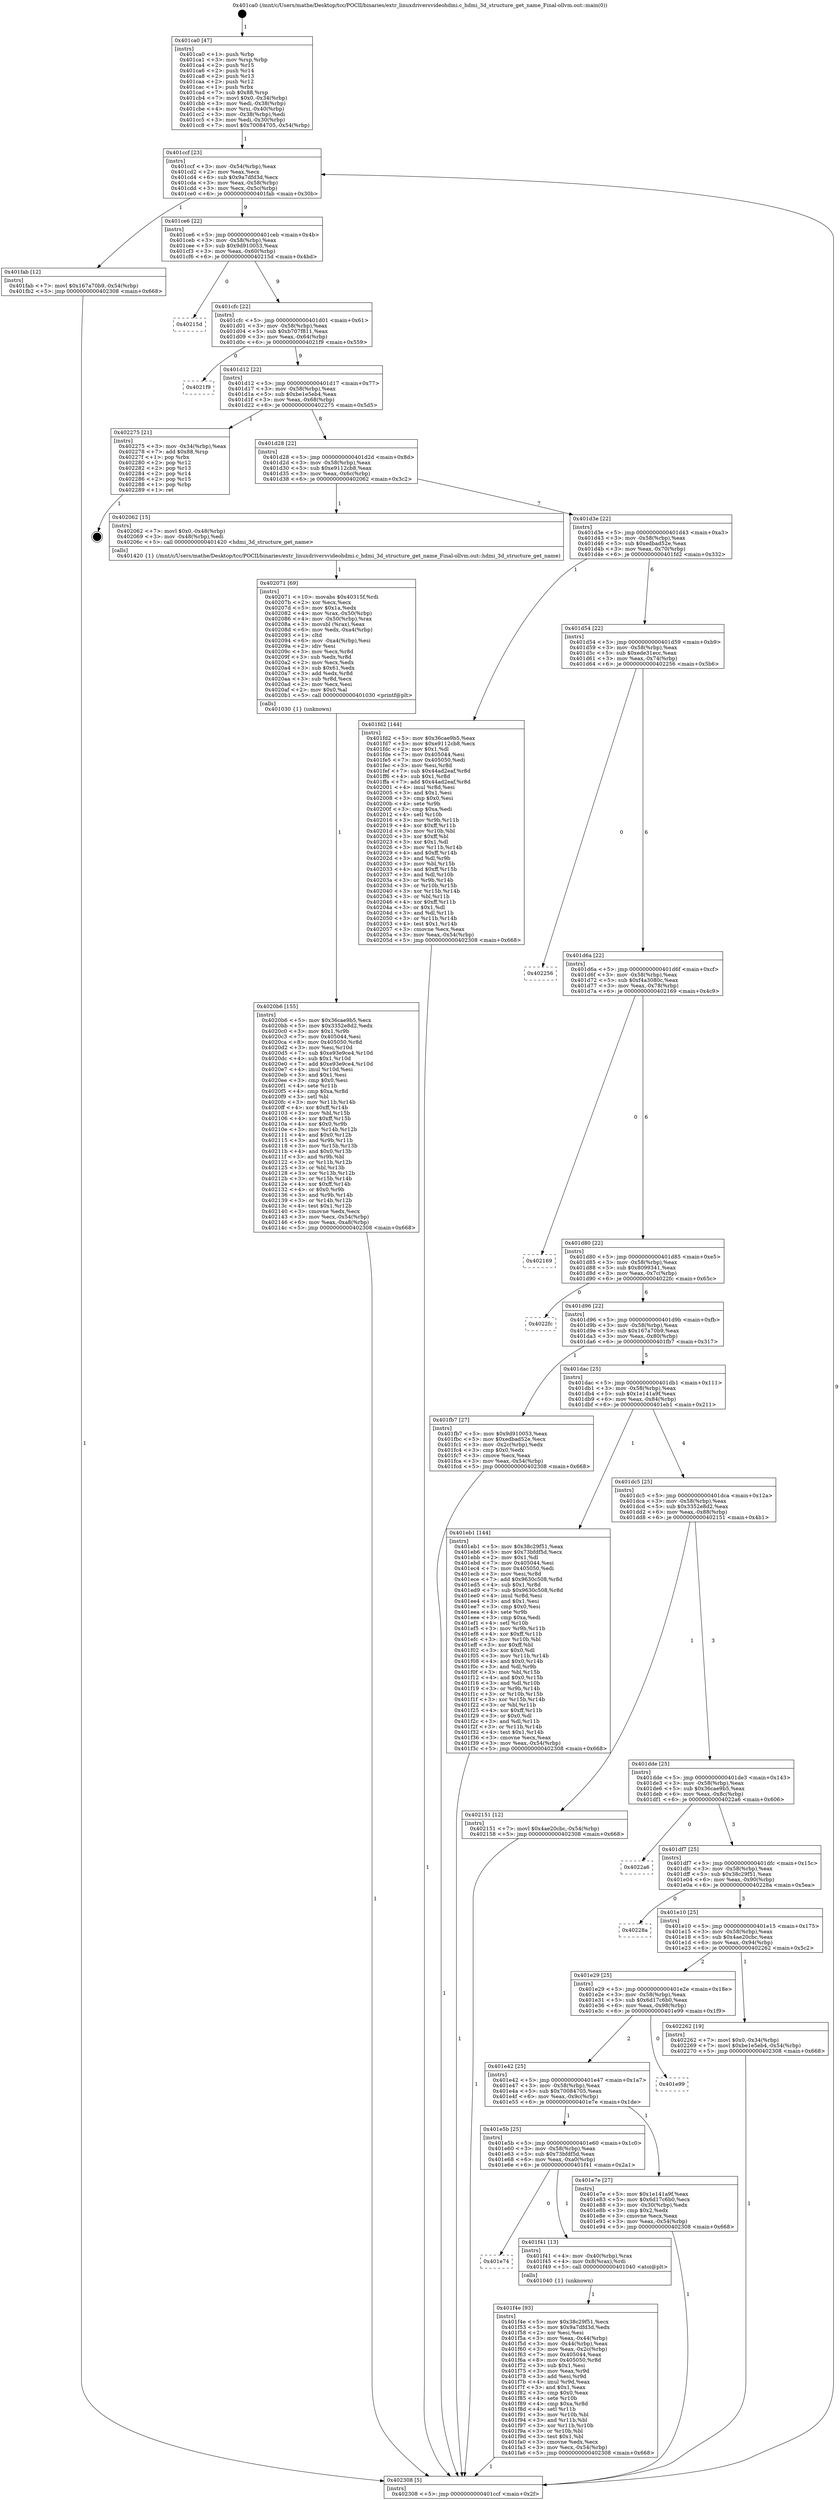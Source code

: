 digraph "0x401ca0" {
  label = "0x401ca0 (/mnt/c/Users/mathe/Desktop/tcc/POCII/binaries/extr_linuxdriversvideohdmi.c_hdmi_3d_structure_get_name_Final-ollvm.out::main(0))"
  labelloc = "t"
  node[shape=record]

  Entry [label="",width=0.3,height=0.3,shape=circle,fillcolor=black,style=filled]
  "0x401ccf" [label="{
     0x401ccf [23]\l
     | [instrs]\l
     &nbsp;&nbsp;0x401ccf \<+3\>: mov -0x54(%rbp),%eax\l
     &nbsp;&nbsp;0x401cd2 \<+2\>: mov %eax,%ecx\l
     &nbsp;&nbsp;0x401cd4 \<+6\>: sub $0x9a7dfd3d,%ecx\l
     &nbsp;&nbsp;0x401cda \<+3\>: mov %eax,-0x58(%rbp)\l
     &nbsp;&nbsp;0x401cdd \<+3\>: mov %ecx,-0x5c(%rbp)\l
     &nbsp;&nbsp;0x401ce0 \<+6\>: je 0000000000401fab \<main+0x30b\>\l
  }"]
  "0x401fab" [label="{
     0x401fab [12]\l
     | [instrs]\l
     &nbsp;&nbsp;0x401fab \<+7\>: movl $0x167a70b9,-0x54(%rbp)\l
     &nbsp;&nbsp;0x401fb2 \<+5\>: jmp 0000000000402308 \<main+0x668\>\l
  }"]
  "0x401ce6" [label="{
     0x401ce6 [22]\l
     | [instrs]\l
     &nbsp;&nbsp;0x401ce6 \<+5\>: jmp 0000000000401ceb \<main+0x4b\>\l
     &nbsp;&nbsp;0x401ceb \<+3\>: mov -0x58(%rbp),%eax\l
     &nbsp;&nbsp;0x401cee \<+5\>: sub $0x9d910053,%eax\l
     &nbsp;&nbsp;0x401cf3 \<+3\>: mov %eax,-0x60(%rbp)\l
     &nbsp;&nbsp;0x401cf6 \<+6\>: je 000000000040215d \<main+0x4bd\>\l
  }"]
  Exit [label="",width=0.3,height=0.3,shape=circle,fillcolor=black,style=filled,peripheries=2]
  "0x40215d" [label="{
     0x40215d\l
  }", style=dashed]
  "0x401cfc" [label="{
     0x401cfc [22]\l
     | [instrs]\l
     &nbsp;&nbsp;0x401cfc \<+5\>: jmp 0000000000401d01 \<main+0x61\>\l
     &nbsp;&nbsp;0x401d01 \<+3\>: mov -0x58(%rbp),%eax\l
     &nbsp;&nbsp;0x401d04 \<+5\>: sub $0xb707f811,%eax\l
     &nbsp;&nbsp;0x401d09 \<+3\>: mov %eax,-0x64(%rbp)\l
     &nbsp;&nbsp;0x401d0c \<+6\>: je 00000000004021f9 \<main+0x559\>\l
  }"]
  "0x4020b6" [label="{
     0x4020b6 [155]\l
     | [instrs]\l
     &nbsp;&nbsp;0x4020b6 \<+5\>: mov $0x36cae9b5,%ecx\l
     &nbsp;&nbsp;0x4020bb \<+5\>: mov $0x3352e8d2,%edx\l
     &nbsp;&nbsp;0x4020c0 \<+3\>: mov $0x1,%r9b\l
     &nbsp;&nbsp;0x4020c3 \<+7\>: mov 0x405044,%esi\l
     &nbsp;&nbsp;0x4020ca \<+8\>: mov 0x405050,%r8d\l
     &nbsp;&nbsp;0x4020d2 \<+3\>: mov %esi,%r10d\l
     &nbsp;&nbsp;0x4020d5 \<+7\>: sub $0xe93e9ce4,%r10d\l
     &nbsp;&nbsp;0x4020dc \<+4\>: sub $0x1,%r10d\l
     &nbsp;&nbsp;0x4020e0 \<+7\>: add $0xe93e9ce4,%r10d\l
     &nbsp;&nbsp;0x4020e7 \<+4\>: imul %r10d,%esi\l
     &nbsp;&nbsp;0x4020eb \<+3\>: and $0x1,%esi\l
     &nbsp;&nbsp;0x4020ee \<+3\>: cmp $0x0,%esi\l
     &nbsp;&nbsp;0x4020f1 \<+4\>: sete %r11b\l
     &nbsp;&nbsp;0x4020f5 \<+4\>: cmp $0xa,%r8d\l
     &nbsp;&nbsp;0x4020f9 \<+3\>: setl %bl\l
     &nbsp;&nbsp;0x4020fc \<+3\>: mov %r11b,%r14b\l
     &nbsp;&nbsp;0x4020ff \<+4\>: xor $0xff,%r14b\l
     &nbsp;&nbsp;0x402103 \<+3\>: mov %bl,%r15b\l
     &nbsp;&nbsp;0x402106 \<+4\>: xor $0xff,%r15b\l
     &nbsp;&nbsp;0x40210a \<+4\>: xor $0x0,%r9b\l
     &nbsp;&nbsp;0x40210e \<+3\>: mov %r14b,%r12b\l
     &nbsp;&nbsp;0x402111 \<+4\>: and $0x0,%r12b\l
     &nbsp;&nbsp;0x402115 \<+3\>: and %r9b,%r11b\l
     &nbsp;&nbsp;0x402118 \<+3\>: mov %r15b,%r13b\l
     &nbsp;&nbsp;0x40211b \<+4\>: and $0x0,%r13b\l
     &nbsp;&nbsp;0x40211f \<+3\>: and %r9b,%bl\l
     &nbsp;&nbsp;0x402122 \<+3\>: or %r11b,%r12b\l
     &nbsp;&nbsp;0x402125 \<+3\>: or %bl,%r13b\l
     &nbsp;&nbsp;0x402128 \<+3\>: xor %r13b,%r12b\l
     &nbsp;&nbsp;0x40212b \<+3\>: or %r15b,%r14b\l
     &nbsp;&nbsp;0x40212e \<+4\>: xor $0xff,%r14b\l
     &nbsp;&nbsp;0x402132 \<+4\>: or $0x0,%r9b\l
     &nbsp;&nbsp;0x402136 \<+3\>: and %r9b,%r14b\l
     &nbsp;&nbsp;0x402139 \<+3\>: or %r14b,%r12b\l
     &nbsp;&nbsp;0x40213c \<+4\>: test $0x1,%r12b\l
     &nbsp;&nbsp;0x402140 \<+3\>: cmovne %edx,%ecx\l
     &nbsp;&nbsp;0x402143 \<+3\>: mov %ecx,-0x54(%rbp)\l
     &nbsp;&nbsp;0x402146 \<+6\>: mov %eax,-0xa8(%rbp)\l
     &nbsp;&nbsp;0x40214c \<+5\>: jmp 0000000000402308 \<main+0x668\>\l
  }"]
  "0x4021f9" [label="{
     0x4021f9\l
  }", style=dashed]
  "0x401d12" [label="{
     0x401d12 [22]\l
     | [instrs]\l
     &nbsp;&nbsp;0x401d12 \<+5\>: jmp 0000000000401d17 \<main+0x77\>\l
     &nbsp;&nbsp;0x401d17 \<+3\>: mov -0x58(%rbp),%eax\l
     &nbsp;&nbsp;0x401d1a \<+5\>: sub $0xbe1e5eb4,%eax\l
     &nbsp;&nbsp;0x401d1f \<+3\>: mov %eax,-0x68(%rbp)\l
     &nbsp;&nbsp;0x401d22 \<+6\>: je 0000000000402275 \<main+0x5d5\>\l
  }"]
  "0x402071" [label="{
     0x402071 [69]\l
     | [instrs]\l
     &nbsp;&nbsp;0x402071 \<+10\>: movabs $0x40315f,%rdi\l
     &nbsp;&nbsp;0x40207b \<+2\>: xor %ecx,%ecx\l
     &nbsp;&nbsp;0x40207d \<+5\>: mov $0x1a,%edx\l
     &nbsp;&nbsp;0x402082 \<+4\>: mov %rax,-0x50(%rbp)\l
     &nbsp;&nbsp;0x402086 \<+4\>: mov -0x50(%rbp),%rax\l
     &nbsp;&nbsp;0x40208a \<+3\>: movsbl (%rax),%eax\l
     &nbsp;&nbsp;0x40208d \<+6\>: mov %edx,-0xa4(%rbp)\l
     &nbsp;&nbsp;0x402093 \<+1\>: cltd\l
     &nbsp;&nbsp;0x402094 \<+6\>: mov -0xa4(%rbp),%esi\l
     &nbsp;&nbsp;0x40209a \<+2\>: idiv %esi\l
     &nbsp;&nbsp;0x40209c \<+3\>: mov %ecx,%r8d\l
     &nbsp;&nbsp;0x40209f \<+3\>: sub %edx,%r8d\l
     &nbsp;&nbsp;0x4020a2 \<+2\>: mov %ecx,%edx\l
     &nbsp;&nbsp;0x4020a4 \<+3\>: sub $0x61,%edx\l
     &nbsp;&nbsp;0x4020a7 \<+3\>: add %edx,%r8d\l
     &nbsp;&nbsp;0x4020aa \<+3\>: sub %r8d,%ecx\l
     &nbsp;&nbsp;0x4020ad \<+2\>: mov %ecx,%esi\l
     &nbsp;&nbsp;0x4020af \<+2\>: mov $0x0,%al\l
     &nbsp;&nbsp;0x4020b1 \<+5\>: call 0000000000401030 \<printf@plt\>\l
     | [calls]\l
     &nbsp;&nbsp;0x401030 \{1\} (unknown)\l
  }"]
  "0x402275" [label="{
     0x402275 [21]\l
     | [instrs]\l
     &nbsp;&nbsp;0x402275 \<+3\>: mov -0x34(%rbp),%eax\l
     &nbsp;&nbsp;0x402278 \<+7\>: add $0x88,%rsp\l
     &nbsp;&nbsp;0x40227f \<+1\>: pop %rbx\l
     &nbsp;&nbsp;0x402280 \<+2\>: pop %r12\l
     &nbsp;&nbsp;0x402282 \<+2\>: pop %r13\l
     &nbsp;&nbsp;0x402284 \<+2\>: pop %r14\l
     &nbsp;&nbsp;0x402286 \<+2\>: pop %r15\l
     &nbsp;&nbsp;0x402288 \<+1\>: pop %rbp\l
     &nbsp;&nbsp;0x402289 \<+1\>: ret\l
  }"]
  "0x401d28" [label="{
     0x401d28 [22]\l
     | [instrs]\l
     &nbsp;&nbsp;0x401d28 \<+5\>: jmp 0000000000401d2d \<main+0x8d\>\l
     &nbsp;&nbsp;0x401d2d \<+3\>: mov -0x58(%rbp),%eax\l
     &nbsp;&nbsp;0x401d30 \<+5\>: sub $0xe9112cb8,%eax\l
     &nbsp;&nbsp;0x401d35 \<+3\>: mov %eax,-0x6c(%rbp)\l
     &nbsp;&nbsp;0x401d38 \<+6\>: je 0000000000402062 \<main+0x3c2\>\l
  }"]
  "0x401f4e" [label="{
     0x401f4e [93]\l
     | [instrs]\l
     &nbsp;&nbsp;0x401f4e \<+5\>: mov $0x38c29f51,%ecx\l
     &nbsp;&nbsp;0x401f53 \<+5\>: mov $0x9a7dfd3d,%edx\l
     &nbsp;&nbsp;0x401f58 \<+2\>: xor %esi,%esi\l
     &nbsp;&nbsp;0x401f5a \<+3\>: mov %eax,-0x44(%rbp)\l
     &nbsp;&nbsp;0x401f5d \<+3\>: mov -0x44(%rbp),%eax\l
     &nbsp;&nbsp;0x401f60 \<+3\>: mov %eax,-0x2c(%rbp)\l
     &nbsp;&nbsp;0x401f63 \<+7\>: mov 0x405044,%eax\l
     &nbsp;&nbsp;0x401f6a \<+8\>: mov 0x405050,%r8d\l
     &nbsp;&nbsp;0x401f72 \<+3\>: sub $0x1,%esi\l
     &nbsp;&nbsp;0x401f75 \<+3\>: mov %eax,%r9d\l
     &nbsp;&nbsp;0x401f78 \<+3\>: add %esi,%r9d\l
     &nbsp;&nbsp;0x401f7b \<+4\>: imul %r9d,%eax\l
     &nbsp;&nbsp;0x401f7f \<+3\>: and $0x1,%eax\l
     &nbsp;&nbsp;0x401f82 \<+3\>: cmp $0x0,%eax\l
     &nbsp;&nbsp;0x401f85 \<+4\>: sete %r10b\l
     &nbsp;&nbsp;0x401f89 \<+4\>: cmp $0xa,%r8d\l
     &nbsp;&nbsp;0x401f8d \<+4\>: setl %r11b\l
     &nbsp;&nbsp;0x401f91 \<+3\>: mov %r10b,%bl\l
     &nbsp;&nbsp;0x401f94 \<+3\>: and %r11b,%bl\l
     &nbsp;&nbsp;0x401f97 \<+3\>: xor %r11b,%r10b\l
     &nbsp;&nbsp;0x401f9a \<+3\>: or %r10b,%bl\l
     &nbsp;&nbsp;0x401f9d \<+3\>: test $0x1,%bl\l
     &nbsp;&nbsp;0x401fa0 \<+3\>: cmovne %edx,%ecx\l
     &nbsp;&nbsp;0x401fa3 \<+3\>: mov %ecx,-0x54(%rbp)\l
     &nbsp;&nbsp;0x401fa6 \<+5\>: jmp 0000000000402308 \<main+0x668\>\l
  }"]
  "0x402062" [label="{
     0x402062 [15]\l
     | [instrs]\l
     &nbsp;&nbsp;0x402062 \<+7\>: movl $0x0,-0x48(%rbp)\l
     &nbsp;&nbsp;0x402069 \<+3\>: mov -0x48(%rbp),%edi\l
     &nbsp;&nbsp;0x40206c \<+5\>: call 0000000000401420 \<hdmi_3d_structure_get_name\>\l
     | [calls]\l
     &nbsp;&nbsp;0x401420 \{1\} (/mnt/c/Users/mathe/Desktop/tcc/POCII/binaries/extr_linuxdriversvideohdmi.c_hdmi_3d_structure_get_name_Final-ollvm.out::hdmi_3d_structure_get_name)\l
  }"]
  "0x401d3e" [label="{
     0x401d3e [22]\l
     | [instrs]\l
     &nbsp;&nbsp;0x401d3e \<+5\>: jmp 0000000000401d43 \<main+0xa3\>\l
     &nbsp;&nbsp;0x401d43 \<+3\>: mov -0x58(%rbp),%eax\l
     &nbsp;&nbsp;0x401d46 \<+5\>: sub $0xedbad52e,%eax\l
     &nbsp;&nbsp;0x401d4b \<+3\>: mov %eax,-0x70(%rbp)\l
     &nbsp;&nbsp;0x401d4e \<+6\>: je 0000000000401fd2 \<main+0x332\>\l
  }"]
  "0x401e74" [label="{
     0x401e74\l
  }", style=dashed]
  "0x401fd2" [label="{
     0x401fd2 [144]\l
     | [instrs]\l
     &nbsp;&nbsp;0x401fd2 \<+5\>: mov $0x36cae9b5,%eax\l
     &nbsp;&nbsp;0x401fd7 \<+5\>: mov $0xe9112cb8,%ecx\l
     &nbsp;&nbsp;0x401fdc \<+2\>: mov $0x1,%dl\l
     &nbsp;&nbsp;0x401fde \<+7\>: mov 0x405044,%esi\l
     &nbsp;&nbsp;0x401fe5 \<+7\>: mov 0x405050,%edi\l
     &nbsp;&nbsp;0x401fec \<+3\>: mov %esi,%r8d\l
     &nbsp;&nbsp;0x401fef \<+7\>: sub $0x44ad2eaf,%r8d\l
     &nbsp;&nbsp;0x401ff6 \<+4\>: sub $0x1,%r8d\l
     &nbsp;&nbsp;0x401ffa \<+7\>: add $0x44ad2eaf,%r8d\l
     &nbsp;&nbsp;0x402001 \<+4\>: imul %r8d,%esi\l
     &nbsp;&nbsp;0x402005 \<+3\>: and $0x1,%esi\l
     &nbsp;&nbsp;0x402008 \<+3\>: cmp $0x0,%esi\l
     &nbsp;&nbsp;0x40200b \<+4\>: sete %r9b\l
     &nbsp;&nbsp;0x40200f \<+3\>: cmp $0xa,%edi\l
     &nbsp;&nbsp;0x402012 \<+4\>: setl %r10b\l
     &nbsp;&nbsp;0x402016 \<+3\>: mov %r9b,%r11b\l
     &nbsp;&nbsp;0x402019 \<+4\>: xor $0xff,%r11b\l
     &nbsp;&nbsp;0x40201d \<+3\>: mov %r10b,%bl\l
     &nbsp;&nbsp;0x402020 \<+3\>: xor $0xff,%bl\l
     &nbsp;&nbsp;0x402023 \<+3\>: xor $0x1,%dl\l
     &nbsp;&nbsp;0x402026 \<+3\>: mov %r11b,%r14b\l
     &nbsp;&nbsp;0x402029 \<+4\>: and $0xff,%r14b\l
     &nbsp;&nbsp;0x40202d \<+3\>: and %dl,%r9b\l
     &nbsp;&nbsp;0x402030 \<+3\>: mov %bl,%r15b\l
     &nbsp;&nbsp;0x402033 \<+4\>: and $0xff,%r15b\l
     &nbsp;&nbsp;0x402037 \<+3\>: and %dl,%r10b\l
     &nbsp;&nbsp;0x40203a \<+3\>: or %r9b,%r14b\l
     &nbsp;&nbsp;0x40203d \<+3\>: or %r10b,%r15b\l
     &nbsp;&nbsp;0x402040 \<+3\>: xor %r15b,%r14b\l
     &nbsp;&nbsp;0x402043 \<+3\>: or %bl,%r11b\l
     &nbsp;&nbsp;0x402046 \<+4\>: xor $0xff,%r11b\l
     &nbsp;&nbsp;0x40204a \<+3\>: or $0x1,%dl\l
     &nbsp;&nbsp;0x40204d \<+3\>: and %dl,%r11b\l
     &nbsp;&nbsp;0x402050 \<+3\>: or %r11b,%r14b\l
     &nbsp;&nbsp;0x402053 \<+4\>: test $0x1,%r14b\l
     &nbsp;&nbsp;0x402057 \<+3\>: cmovne %ecx,%eax\l
     &nbsp;&nbsp;0x40205a \<+3\>: mov %eax,-0x54(%rbp)\l
     &nbsp;&nbsp;0x40205d \<+5\>: jmp 0000000000402308 \<main+0x668\>\l
  }"]
  "0x401d54" [label="{
     0x401d54 [22]\l
     | [instrs]\l
     &nbsp;&nbsp;0x401d54 \<+5\>: jmp 0000000000401d59 \<main+0xb9\>\l
     &nbsp;&nbsp;0x401d59 \<+3\>: mov -0x58(%rbp),%eax\l
     &nbsp;&nbsp;0x401d5c \<+5\>: sub $0xede31ecc,%eax\l
     &nbsp;&nbsp;0x401d61 \<+3\>: mov %eax,-0x74(%rbp)\l
     &nbsp;&nbsp;0x401d64 \<+6\>: je 0000000000402256 \<main+0x5b6\>\l
  }"]
  "0x401f41" [label="{
     0x401f41 [13]\l
     | [instrs]\l
     &nbsp;&nbsp;0x401f41 \<+4\>: mov -0x40(%rbp),%rax\l
     &nbsp;&nbsp;0x401f45 \<+4\>: mov 0x8(%rax),%rdi\l
     &nbsp;&nbsp;0x401f49 \<+5\>: call 0000000000401040 \<atoi@plt\>\l
     | [calls]\l
     &nbsp;&nbsp;0x401040 \{1\} (unknown)\l
  }"]
  "0x402256" [label="{
     0x402256\l
  }", style=dashed]
  "0x401d6a" [label="{
     0x401d6a [22]\l
     | [instrs]\l
     &nbsp;&nbsp;0x401d6a \<+5\>: jmp 0000000000401d6f \<main+0xcf\>\l
     &nbsp;&nbsp;0x401d6f \<+3\>: mov -0x58(%rbp),%eax\l
     &nbsp;&nbsp;0x401d72 \<+5\>: sub $0xf4a3080c,%eax\l
     &nbsp;&nbsp;0x401d77 \<+3\>: mov %eax,-0x78(%rbp)\l
     &nbsp;&nbsp;0x401d7a \<+6\>: je 0000000000402169 \<main+0x4c9\>\l
  }"]
  "0x401ca0" [label="{
     0x401ca0 [47]\l
     | [instrs]\l
     &nbsp;&nbsp;0x401ca0 \<+1\>: push %rbp\l
     &nbsp;&nbsp;0x401ca1 \<+3\>: mov %rsp,%rbp\l
     &nbsp;&nbsp;0x401ca4 \<+2\>: push %r15\l
     &nbsp;&nbsp;0x401ca6 \<+2\>: push %r14\l
     &nbsp;&nbsp;0x401ca8 \<+2\>: push %r13\l
     &nbsp;&nbsp;0x401caa \<+2\>: push %r12\l
     &nbsp;&nbsp;0x401cac \<+1\>: push %rbx\l
     &nbsp;&nbsp;0x401cad \<+7\>: sub $0x88,%rsp\l
     &nbsp;&nbsp;0x401cb4 \<+7\>: movl $0x0,-0x34(%rbp)\l
     &nbsp;&nbsp;0x401cbb \<+3\>: mov %edi,-0x38(%rbp)\l
     &nbsp;&nbsp;0x401cbe \<+4\>: mov %rsi,-0x40(%rbp)\l
     &nbsp;&nbsp;0x401cc2 \<+3\>: mov -0x38(%rbp),%edi\l
     &nbsp;&nbsp;0x401cc5 \<+3\>: mov %edi,-0x30(%rbp)\l
     &nbsp;&nbsp;0x401cc8 \<+7\>: movl $0x70084705,-0x54(%rbp)\l
  }"]
  "0x402169" [label="{
     0x402169\l
  }", style=dashed]
  "0x401d80" [label="{
     0x401d80 [22]\l
     | [instrs]\l
     &nbsp;&nbsp;0x401d80 \<+5\>: jmp 0000000000401d85 \<main+0xe5\>\l
     &nbsp;&nbsp;0x401d85 \<+3\>: mov -0x58(%rbp),%eax\l
     &nbsp;&nbsp;0x401d88 \<+5\>: sub $0x8099341,%eax\l
     &nbsp;&nbsp;0x401d8d \<+3\>: mov %eax,-0x7c(%rbp)\l
     &nbsp;&nbsp;0x401d90 \<+6\>: je 00000000004022fc \<main+0x65c\>\l
  }"]
  "0x402308" [label="{
     0x402308 [5]\l
     | [instrs]\l
     &nbsp;&nbsp;0x402308 \<+5\>: jmp 0000000000401ccf \<main+0x2f\>\l
  }"]
  "0x4022fc" [label="{
     0x4022fc\l
  }", style=dashed]
  "0x401d96" [label="{
     0x401d96 [22]\l
     | [instrs]\l
     &nbsp;&nbsp;0x401d96 \<+5\>: jmp 0000000000401d9b \<main+0xfb\>\l
     &nbsp;&nbsp;0x401d9b \<+3\>: mov -0x58(%rbp),%eax\l
     &nbsp;&nbsp;0x401d9e \<+5\>: sub $0x167a70b9,%eax\l
     &nbsp;&nbsp;0x401da3 \<+3\>: mov %eax,-0x80(%rbp)\l
     &nbsp;&nbsp;0x401da6 \<+6\>: je 0000000000401fb7 \<main+0x317\>\l
  }"]
  "0x401e5b" [label="{
     0x401e5b [25]\l
     | [instrs]\l
     &nbsp;&nbsp;0x401e5b \<+5\>: jmp 0000000000401e60 \<main+0x1c0\>\l
     &nbsp;&nbsp;0x401e60 \<+3\>: mov -0x58(%rbp),%eax\l
     &nbsp;&nbsp;0x401e63 \<+5\>: sub $0x73bfdf5d,%eax\l
     &nbsp;&nbsp;0x401e68 \<+6\>: mov %eax,-0xa0(%rbp)\l
     &nbsp;&nbsp;0x401e6e \<+6\>: je 0000000000401f41 \<main+0x2a1\>\l
  }"]
  "0x401fb7" [label="{
     0x401fb7 [27]\l
     | [instrs]\l
     &nbsp;&nbsp;0x401fb7 \<+5\>: mov $0x9d910053,%eax\l
     &nbsp;&nbsp;0x401fbc \<+5\>: mov $0xedbad52e,%ecx\l
     &nbsp;&nbsp;0x401fc1 \<+3\>: mov -0x2c(%rbp),%edx\l
     &nbsp;&nbsp;0x401fc4 \<+3\>: cmp $0x0,%edx\l
     &nbsp;&nbsp;0x401fc7 \<+3\>: cmove %ecx,%eax\l
     &nbsp;&nbsp;0x401fca \<+3\>: mov %eax,-0x54(%rbp)\l
     &nbsp;&nbsp;0x401fcd \<+5\>: jmp 0000000000402308 \<main+0x668\>\l
  }"]
  "0x401dac" [label="{
     0x401dac [25]\l
     | [instrs]\l
     &nbsp;&nbsp;0x401dac \<+5\>: jmp 0000000000401db1 \<main+0x111\>\l
     &nbsp;&nbsp;0x401db1 \<+3\>: mov -0x58(%rbp),%eax\l
     &nbsp;&nbsp;0x401db4 \<+5\>: sub $0x1e141a9f,%eax\l
     &nbsp;&nbsp;0x401db9 \<+6\>: mov %eax,-0x84(%rbp)\l
     &nbsp;&nbsp;0x401dbf \<+6\>: je 0000000000401eb1 \<main+0x211\>\l
  }"]
  "0x401e7e" [label="{
     0x401e7e [27]\l
     | [instrs]\l
     &nbsp;&nbsp;0x401e7e \<+5\>: mov $0x1e141a9f,%eax\l
     &nbsp;&nbsp;0x401e83 \<+5\>: mov $0x6d17c6b0,%ecx\l
     &nbsp;&nbsp;0x401e88 \<+3\>: mov -0x30(%rbp),%edx\l
     &nbsp;&nbsp;0x401e8b \<+3\>: cmp $0x2,%edx\l
     &nbsp;&nbsp;0x401e8e \<+3\>: cmovne %ecx,%eax\l
     &nbsp;&nbsp;0x401e91 \<+3\>: mov %eax,-0x54(%rbp)\l
     &nbsp;&nbsp;0x401e94 \<+5\>: jmp 0000000000402308 \<main+0x668\>\l
  }"]
  "0x401eb1" [label="{
     0x401eb1 [144]\l
     | [instrs]\l
     &nbsp;&nbsp;0x401eb1 \<+5\>: mov $0x38c29f51,%eax\l
     &nbsp;&nbsp;0x401eb6 \<+5\>: mov $0x73bfdf5d,%ecx\l
     &nbsp;&nbsp;0x401ebb \<+2\>: mov $0x1,%dl\l
     &nbsp;&nbsp;0x401ebd \<+7\>: mov 0x405044,%esi\l
     &nbsp;&nbsp;0x401ec4 \<+7\>: mov 0x405050,%edi\l
     &nbsp;&nbsp;0x401ecb \<+3\>: mov %esi,%r8d\l
     &nbsp;&nbsp;0x401ece \<+7\>: add $0x9630c508,%r8d\l
     &nbsp;&nbsp;0x401ed5 \<+4\>: sub $0x1,%r8d\l
     &nbsp;&nbsp;0x401ed9 \<+7\>: sub $0x9630c508,%r8d\l
     &nbsp;&nbsp;0x401ee0 \<+4\>: imul %r8d,%esi\l
     &nbsp;&nbsp;0x401ee4 \<+3\>: and $0x1,%esi\l
     &nbsp;&nbsp;0x401ee7 \<+3\>: cmp $0x0,%esi\l
     &nbsp;&nbsp;0x401eea \<+4\>: sete %r9b\l
     &nbsp;&nbsp;0x401eee \<+3\>: cmp $0xa,%edi\l
     &nbsp;&nbsp;0x401ef1 \<+4\>: setl %r10b\l
     &nbsp;&nbsp;0x401ef5 \<+3\>: mov %r9b,%r11b\l
     &nbsp;&nbsp;0x401ef8 \<+4\>: xor $0xff,%r11b\l
     &nbsp;&nbsp;0x401efc \<+3\>: mov %r10b,%bl\l
     &nbsp;&nbsp;0x401eff \<+3\>: xor $0xff,%bl\l
     &nbsp;&nbsp;0x401f02 \<+3\>: xor $0x0,%dl\l
     &nbsp;&nbsp;0x401f05 \<+3\>: mov %r11b,%r14b\l
     &nbsp;&nbsp;0x401f08 \<+4\>: and $0x0,%r14b\l
     &nbsp;&nbsp;0x401f0c \<+3\>: and %dl,%r9b\l
     &nbsp;&nbsp;0x401f0f \<+3\>: mov %bl,%r15b\l
     &nbsp;&nbsp;0x401f12 \<+4\>: and $0x0,%r15b\l
     &nbsp;&nbsp;0x401f16 \<+3\>: and %dl,%r10b\l
     &nbsp;&nbsp;0x401f19 \<+3\>: or %r9b,%r14b\l
     &nbsp;&nbsp;0x401f1c \<+3\>: or %r10b,%r15b\l
     &nbsp;&nbsp;0x401f1f \<+3\>: xor %r15b,%r14b\l
     &nbsp;&nbsp;0x401f22 \<+3\>: or %bl,%r11b\l
     &nbsp;&nbsp;0x401f25 \<+4\>: xor $0xff,%r11b\l
     &nbsp;&nbsp;0x401f29 \<+3\>: or $0x0,%dl\l
     &nbsp;&nbsp;0x401f2c \<+3\>: and %dl,%r11b\l
     &nbsp;&nbsp;0x401f2f \<+3\>: or %r11b,%r14b\l
     &nbsp;&nbsp;0x401f32 \<+4\>: test $0x1,%r14b\l
     &nbsp;&nbsp;0x401f36 \<+3\>: cmovne %ecx,%eax\l
     &nbsp;&nbsp;0x401f39 \<+3\>: mov %eax,-0x54(%rbp)\l
     &nbsp;&nbsp;0x401f3c \<+5\>: jmp 0000000000402308 \<main+0x668\>\l
  }"]
  "0x401dc5" [label="{
     0x401dc5 [25]\l
     | [instrs]\l
     &nbsp;&nbsp;0x401dc5 \<+5\>: jmp 0000000000401dca \<main+0x12a\>\l
     &nbsp;&nbsp;0x401dca \<+3\>: mov -0x58(%rbp),%eax\l
     &nbsp;&nbsp;0x401dcd \<+5\>: sub $0x3352e8d2,%eax\l
     &nbsp;&nbsp;0x401dd2 \<+6\>: mov %eax,-0x88(%rbp)\l
     &nbsp;&nbsp;0x401dd8 \<+6\>: je 0000000000402151 \<main+0x4b1\>\l
  }"]
  "0x401e42" [label="{
     0x401e42 [25]\l
     | [instrs]\l
     &nbsp;&nbsp;0x401e42 \<+5\>: jmp 0000000000401e47 \<main+0x1a7\>\l
     &nbsp;&nbsp;0x401e47 \<+3\>: mov -0x58(%rbp),%eax\l
     &nbsp;&nbsp;0x401e4a \<+5\>: sub $0x70084705,%eax\l
     &nbsp;&nbsp;0x401e4f \<+6\>: mov %eax,-0x9c(%rbp)\l
     &nbsp;&nbsp;0x401e55 \<+6\>: je 0000000000401e7e \<main+0x1de\>\l
  }"]
  "0x402151" [label="{
     0x402151 [12]\l
     | [instrs]\l
     &nbsp;&nbsp;0x402151 \<+7\>: movl $0x4ae20cbc,-0x54(%rbp)\l
     &nbsp;&nbsp;0x402158 \<+5\>: jmp 0000000000402308 \<main+0x668\>\l
  }"]
  "0x401dde" [label="{
     0x401dde [25]\l
     | [instrs]\l
     &nbsp;&nbsp;0x401dde \<+5\>: jmp 0000000000401de3 \<main+0x143\>\l
     &nbsp;&nbsp;0x401de3 \<+3\>: mov -0x58(%rbp),%eax\l
     &nbsp;&nbsp;0x401de6 \<+5\>: sub $0x36cae9b5,%eax\l
     &nbsp;&nbsp;0x401deb \<+6\>: mov %eax,-0x8c(%rbp)\l
     &nbsp;&nbsp;0x401df1 \<+6\>: je 00000000004022a6 \<main+0x606\>\l
  }"]
  "0x401e99" [label="{
     0x401e99\l
  }", style=dashed]
  "0x4022a6" [label="{
     0x4022a6\l
  }", style=dashed]
  "0x401df7" [label="{
     0x401df7 [25]\l
     | [instrs]\l
     &nbsp;&nbsp;0x401df7 \<+5\>: jmp 0000000000401dfc \<main+0x15c\>\l
     &nbsp;&nbsp;0x401dfc \<+3\>: mov -0x58(%rbp),%eax\l
     &nbsp;&nbsp;0x401dff \<+5\>: sub $0x38c29f51,%eax\l
     &nbsp;&nbsp;0x401e04 \<+6\>: mov %eax,-0x90(%rbp)\l
     &nbsp;&nbsp;0x401e0a \<+6\>: je 000000000040228a \<main+0x5ea\>\l
  }"]
  "0x401e29" [label="{
     0x401e29 [25]\l
     | [instrs]\l
     &nbsp;&nbsp;0x401e29 \<+5\>: jmp 0000000000401e2e \<main+0x18e\>\l
     &nbsp;&nbsp;0x401e2e \<+3\>: mov -0x58(%rbp),%eax\l
     &nbsp;&nbsp;0x401e31 \<+5\>: sub $0x6d17c6b0,%eax\l
     &nbsp;&nbsp;0x401e36 \<+6\>: mov %eax,-0x98(%rbp)\l
     &nbsp;&nbsp;0x401e3c \<+6\>: je 0000000000401e99 \<main+0x1f9\>\l
  }"]
  "0x40228a" [label="{
     0x40228a\l
  }", style=dashed]
  "0x401e10" [label="{
     0x401e10 [25]\l
     | [instrs]\l
     &nbsp;&nbsp;0x401e10 \<+5\>: jmp 0000000000401e15 \<main+0x175\>\l
     &nbsp;&nbsp;0x401e15 \<+3\>: mov -0x58(%rbp),%eax\l
     &nbsp;&nbsp;0x401e18 \<+5\>: sub $0x4ae20cbc,%eax\l
     &nbsp;&nbsp;0x401e1d \<+6\>: mov %eax,-0x94(%rbp)\l
     &nbsp;&nbsp;0x401e23 \<+6\>: je 0000000000402262 \<main+0x5c2\>\l
  }"]
  "0x402262" [label="{
     0x402262 [19]\l
     | [instrs]\l
     &nbsp;&nbsp;0x402262 \<+7\>: movl $0x0,-0x34(%rbp)\l
     &nbsp;&nbsp;0x402269 \<+7\>: movl $0xbe1e5eb4,-0x54(%rbp)\l
     &nbsp;&nbsp;0x402270 \<+5\>: jmp 0000000000402308 \<main+0x668\>\l
  }"]
  Entry -> "0x401ca0" [label=" 1"]
  "0x401ccf" -> "0x401fab" [label=" 1"]
  "0x401ccf" -> "0x401ce6" [label=" 9"]
  "0x402275" -> Exit [label=" 1"]
  "0x401ce6" -> "0x40215d" [label=" 0"]
  "0x401ce6" -> "0x401cfc" [label=" 9"]
  "0x402262" -> "0x402308" [label=" 1"]
  "0x401cfc" -> "0x4021f9" [label=" 0"]
  "0x401cfc" -> "0x401d12" [label=" 9"]
  "0x402151" -> "0x402308" [label=" 1"]
  "0x401d12" -> "0x402275" [label=" 1"]
  "0x401d12" -> "0x401d28" [label=" 8"]
  "0x4020b6" -> "0x402308" [label=" 1"]
  "0x401d28" -> "0x402062" [label=" 1"]
  "0x401d28" -> "0x401d3e" [label=" 7"]
  "0x402071" -> "0x4020b6" [label=" 1"]
  "0x401d3e" -> "0x401fd2" [label=" 1"]
  "0x401d3e" -> "0x401d54" [label=" 6"]
  "0x402062" -> "0x402071" [label=" 1"]
  "0x401d54" -> "0x402256" [label=" 0"]
  "0x401d54" -> "0x401d6a" [label=" 6"]
  "0x401fd2" -> "0x402308" [label=" 1"]
  "0x401d6a" -> "0x402169" [label=" 0"]
  "0x401d6a" -> "0x401d80" [label=" 6"]
  "0x401fab" -> "0x402308" [label=" 1"]
  "0x401d80" -> "0x4022fc" [label=" 0"]
  "0x401d80" -> "0x401d96" [label=" 6"]
  "0x401f4e" -> "0x402308" [label=" 1"]
  "0x401d96" -> "0x401fb7" [label=" 1"]
  "0x401d96" -> "0x401dac" [label=" 5"]
  "0x401f41" -> "0x401f4e" [label=" 1"]
  "0x401dac" -> "0x401eb1" [label=" 1"]
  "0x401dac" -> "0x401dc5" [label=" 4"]
  "0x401e5b" -> "0x401e74" [label=" 0"]
  "0x401dc5" -> "0x402151" [label=" 1"]
  "0x401dc5" -> "0x401dde" [label=" 3"]
  "0x401fb7" -> "0x402308" [label=" 1"]
  "0x401dde" -> "0x4022a6" [label=" 0"]
  "0x401dde" -> "0x401df7" [label=" 3"]
  "0x401eb1" -> "0x402308" [label=" 1"]
  "0x401df7" -> "0x40228a" [label=" 0"]
  "0x401df7" -> "0x401e10" [label=" 3"]
  "0x401ca0" -> "0x401ccf" [label=" 1"]
  "0x401e10" -> "0x402262" [label=" 1"]
  "0x401e10" -> "0x401e29" [label=" 2"]
  "0x402308" -> "0x401ccf" [label=" 9"]
  "0x401e29" -> "0x401e99" [label=" 0"]
  "0x401e29" -> "0x401e42" [label=" 2"]
  "0x401e5b" -> "0x401f41" [label=" 1"]
  "0x401e42" -> "0x401e7e" [label=" 1"]
  "0x401e42" -> "0x401e5b" [label=" 1"]
  "0x401e7e" -> "0x402308" [label=" 1"]
}
